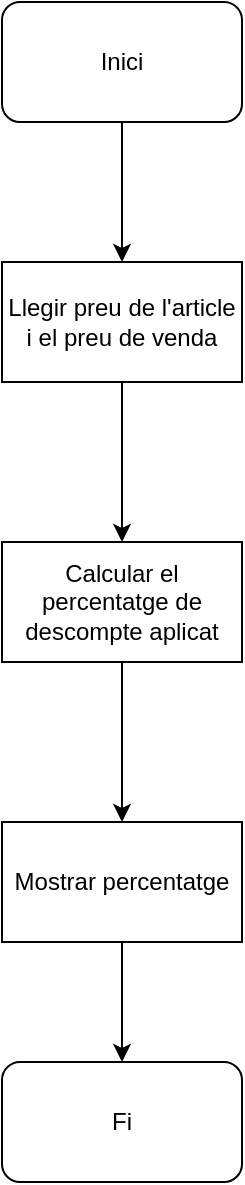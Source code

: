 <mxfile version="20.3.1" type="device"><diagram id="ehvCzWHMK5ZXKAAsmYax" name="Page-1"><mxGraphModel dx="1422" dy="749" grid="1" gridSize="10" guides="1" tooltips="1" connect="1" arrows="1" fold="1" page="1" pageScale="1" pageWidth="827" pageHeight="1169" math="0" shadow="0"><root><mxCell id="0"/><mxCell id="1" parent="0"/><mxCell id="ctj1WZmTq4Gt_A9nmky2-9" value="" style="edgeStyle=orthogonalEdgeStyle;rounded=0;orthogonalLoop=1;jettySize=auto;html=1;entryX=0.5;entryY=0;entryDx=0;entryDy=0;" parent="1" source="ctj1WZmTq4Gt_A9nmky2-1" target="Syus0s5h0OYzubztrmsh-2" edge="1"><mxGeometry relative="1" as="geometry"><mxPoint x="414" y="140" as="targetPoint"/></mxGeometry></mxCell><mxCell id="ctj1WZmTq4Gt_A9nmky2-1" value="&lt;div&gt;Inici&lt;/div&gt;" style="rounded=1;whiteSpace=wrap;html=1;" parent="1" vertex="1"><mxGeometry x="354" width="120" height="60" as="geometry"/></mxCell><mxCell id="Syus0s5h0OYzubztrmsh-5" value="" style="edgeStyle=orthogonalEdgeStyle;rounded=0;orthogonalLoop=1;jettySize=auto;html=1;" parent="1" source="Syus0s5h0OYzubztrmsh-2" target="Syus0s5h0OYzubztrmsh-4" edge="1"><mxGeometry relative="1" as="geometry"/></mxCell><mxCell id="Syus0s5h0OYzubztrmsh-2" value="&lt;div&gt;Llegir preu de l'article i el preu de venda&lt;br&gt;&lt;/div&gt;" style="rounded=0;whiteSpace=wrap;html=1;" parent="1" vertex="1"><mxGeometry x="354" y="130" width="120" height="60" as="geometry"/></mxCell><mxCell id="Syus0s5h0OYzubztrmsh-10" value="" style="edgeStyle=orthogonalEdgeStyle;rounded=0;orthogonalLoop=1;jettySize=auto;html=1;" parent="1" source="Syus0s5h0OYzubztrmsh-4" target="Syus0s5h0OYzubztrmsh-9" edge="1"><mxGeometry relative="1" as="geometry"/></mxCell><mxCell id="Syus0s5h0OYzubztrmsh-4" value="&lt;div&gt;Calcular el percentatge de descompte aplicat&lt;br&gt;&lt;/div&gt;" style="rounded=0;whiteSpace=wrap;html=1;" parent="1" vertex="1"><mxGeometry x="354" y="270" width="120" height="60" as="geometry"/></mxCell><mxCell id="Syus0s5h0OYzubztrmsh-6" value="&lt;div&gt;Fi&lt;/div&gt;" style="whiteSpace=wrap;html=1;rounded=1;glass=0;" parent="1" vertex="1"><mxGeometry x="354" y="530" width="120" height="60" as="geometry"/></mxCell><mxCell id="Flu7pYqXQfOPk0oDSAnp-1" style="edgeStyle=orthogonalEdgeStyle;rounded=0;orthogonalLoop=1;jettySize=auto;html=1;exitX=0.5;exitY=1;exitDx=0;exitDy=0;entryX=0.5;entryY=0;entryDx=0;entryDy=0;" edge="1" parent="1" source="Syus0s5h0OYzubztrmsh-9" target="Syus0s5h0OYzubztrmsh-6"><mxGeometry relative="1" as="geometry"/></mxCell><mxCell id="Syus0s5h0OYzubztrmsh-9" value="Mostrar percentatge" style="rounded=0;whiteSpace=wrap;html=1;" parent="1" vertex="1"><mxGeometry x="354" y="410" width="120" height="60" as="geometry"/></mxCell></root></mxGraphModel></diagram></mxfile>